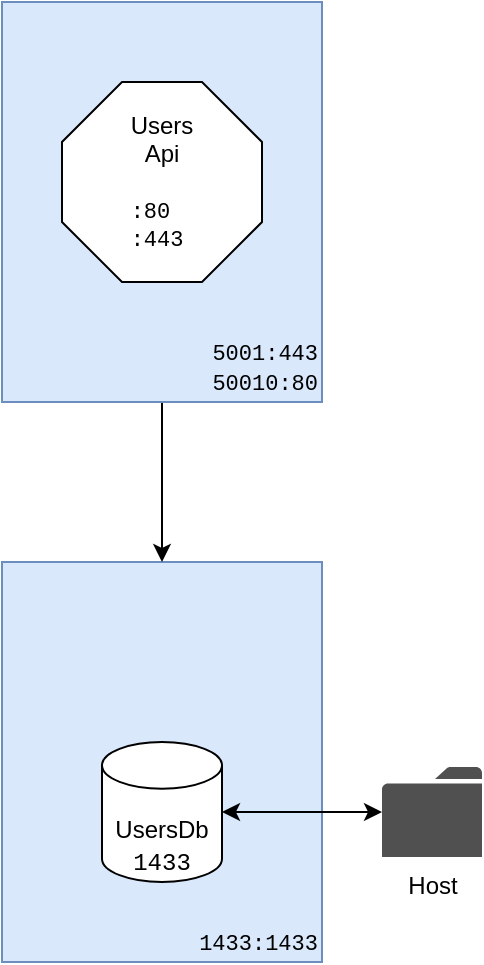 <mxfile version="14.7.7" type="device"><diagram id="gT8GtQkVa1uXnx1QHqab" name="Page-1"><mxGraphModel dx="583" dy="589" grid="1" gridSize="10" guides="1" tooltips="1" connect="1" arrows="1" fold="1" page="1" pageScale="1" pageWidth="827" pageHeight="1169" math="0" shadow="0"><root><mxCell id="0"/><mxCell id="1" parent="0"/><mxCell id="05Y5te9Iji7iuL6FyQy1-1" value="&lt;div&gt;&lt;font style=&quot;font-size: 11px&quot; face=&quot;Courier New&quot;&gt;1433:1433&lt;/font&gt;&lt;br&gt;&lt;/div&gt;" style="rounded=0;whiteSpace=wrap;html=1;strokeWidth=1;verticalAlign=bottom;fillColor=#dae8fc;strokeColor=#6c8ebf;align=right;" vertex="1" parent="1"><mxGeometry x="40" y="360" width="160" height="200" as="geometry"/></mxCell><mxCell id="05Y5te9Iji7iuL6FyQy1-3" style="edgeStyle=orthogonalEdgeStyle;rounded=0;orthogonalLoop=1;jettySize=auto;html=1;exitX=0.5;exitY=1;exitDx=0;exitDy=0;entryX=0.5;entryY=0;entryDx=0;entryDy=0;startArrow=none;startFill=0;" edge="1" parent="1" source="fTFn1AB5gRurbqbvK-2b-5" target="05Y5te9Iji7iuL6FyQy1-1"><mxGeometry relative="1" as="geometry"/></mxCell><mxCell id="fTFn1AB5gRurbqbvK-2b-5" value="&lt;div&gt;&lt;font style=&quot;font-size: 11px&quot; face=&quot;Courier New&quot;&gt;5001:443&lt;/font&gt;&lt;br&gt;&lt;font style=&quot;font-size: 11px&quot; face=&quot;Courier New&quot;&gt;50010:80&lt;/font&gt;&lt;br&gt;&lt;/div&gt;" style="rounded=0;whiteSpace=wrap;html=1;strokeWidth=1;verticalAlign=bottom;fillColor=#dae8fc;strokeColor=#6c8ebf;align=right;" parent="1" vertex="1"><mxGeometry x="40" y="80" width="160" height="200" as="geometry"/></mxCell><mxCell id="fTFn1AB5gRurbqbvK-2b-2" value="Users&lt;br&gt;Api&lt;br&gt;&lt;br&gt;&lt;div style=&quot;font-size: 11px&quot; align=&quot;left&quot;&gt;&lt;font style=&quot;font-size: 11px&quot; face=&quot;Courier New&quot;&gt;:80&lt;/font&gt;&lt;br&gt;&lt;font style=&quot;font-size: 11px&quot; face=&quot;Courier New&quot;&gt;:443&lt;/font&gt;&lt;/div&gt;" style="whiteSpace=wrap;html=1;shape=mxgraph.basic.octagon2;align=center;verticalAlign=middle;dx=15;" parent="1" vertex="1"><mxGeometry x="70" y="120" width="100" height="100" as="geometry"/></mxCell><mxCell id="05Y5te9Iji7iuL6FyQy1-5" style="edgeStyle=orthogonalEdgeStyle;rounded=0;orthogonalLoop=1;jettySize=auto;html=1;exitX=1;exitY=0.5;exitDx=0;exitDy=0;exitPerimeter=0;startArrow=classic;startFill=1;" edge="1" parent="1" source="fTFn1AB5gRurbqbvK-2b-3" target="05Y5te9Iji7iuL6FyQy1-4"><mxGeometry relative="1" as="geometry"/></mxCell><mxCell id="fTFn1AB5gRurbqbvK-2b-3" value="&lt;font style=&quot;font-size: 12px&quot; face=&quot;Courier New&quot;&gt;&lt;font style=&quot;font-size: 12px&quot; face=&quot;Helvetica&quot;&gt;UsersDb&lt;/font&gt;&lt;br&gt;1433&lt;/font&gt;" style="strokeWidth=1;html=1;shape=mxgraph.flowchart.database;whiteSpace=wrap;verticalAlign=bottom;" parent="1" vertex="1"><mxGeometry x="90" y="450" width="60" height="70" as="geometry"/></mxCell><mxCell id="fTFn1AB5gRurbqbvK-2b-6" value="" style="shape=image;html=1;verticalAlign=top;verticalLabelPosition=bottom;labelBackgroundColor=#ffffff;imageAspect=0;aspect=fixed;image=https://cdn3.iconfinder.com/data/icons/logos-and-brands-adobe/512/97_Docker-128.png;strokeWidth=1;" parent="1" vertex="1"><mxGeometry x="42" y="232" width="48" height="48" as="geometry"/></mxCell><mxCell id="05Y5te9Iji7iuL6FyQy1-2" value="" style="shape=image;html=1;verticalAlign=top;verticalLabelPosition=bottom;labelBackgroundColor=#ffffff;imageAspect=0;aspect=fixed;image=https://cdn3.iconfinder.com/data/icons/logos-and-brands-adobe/512/97_Docker-128.png;strokeWidth=1;" vertex="1" parent="1"><mxGeometry x="42" y="512" width="48" height="48" as="geometry"/></mxCell><mxCell id="05Y5te9Iji7iuL6FyQy1-4" value="Host" style="pointerEvents=1;shadow=0;dashed=0;html=1;strokeColor=none;fillColor=#505050;labelPosition=center;verticalLabelPosition=bottom;verticalAlign=top;outlineConnect=0;align=center;shape=mxgraph.office.concepts.folder;" vertex="1" parent="1"><mxGeometry x="230" y="462.5" width="50" height="45" as="geometry"/></mxCell></root></mxGraphModel></diagram></mxfile>